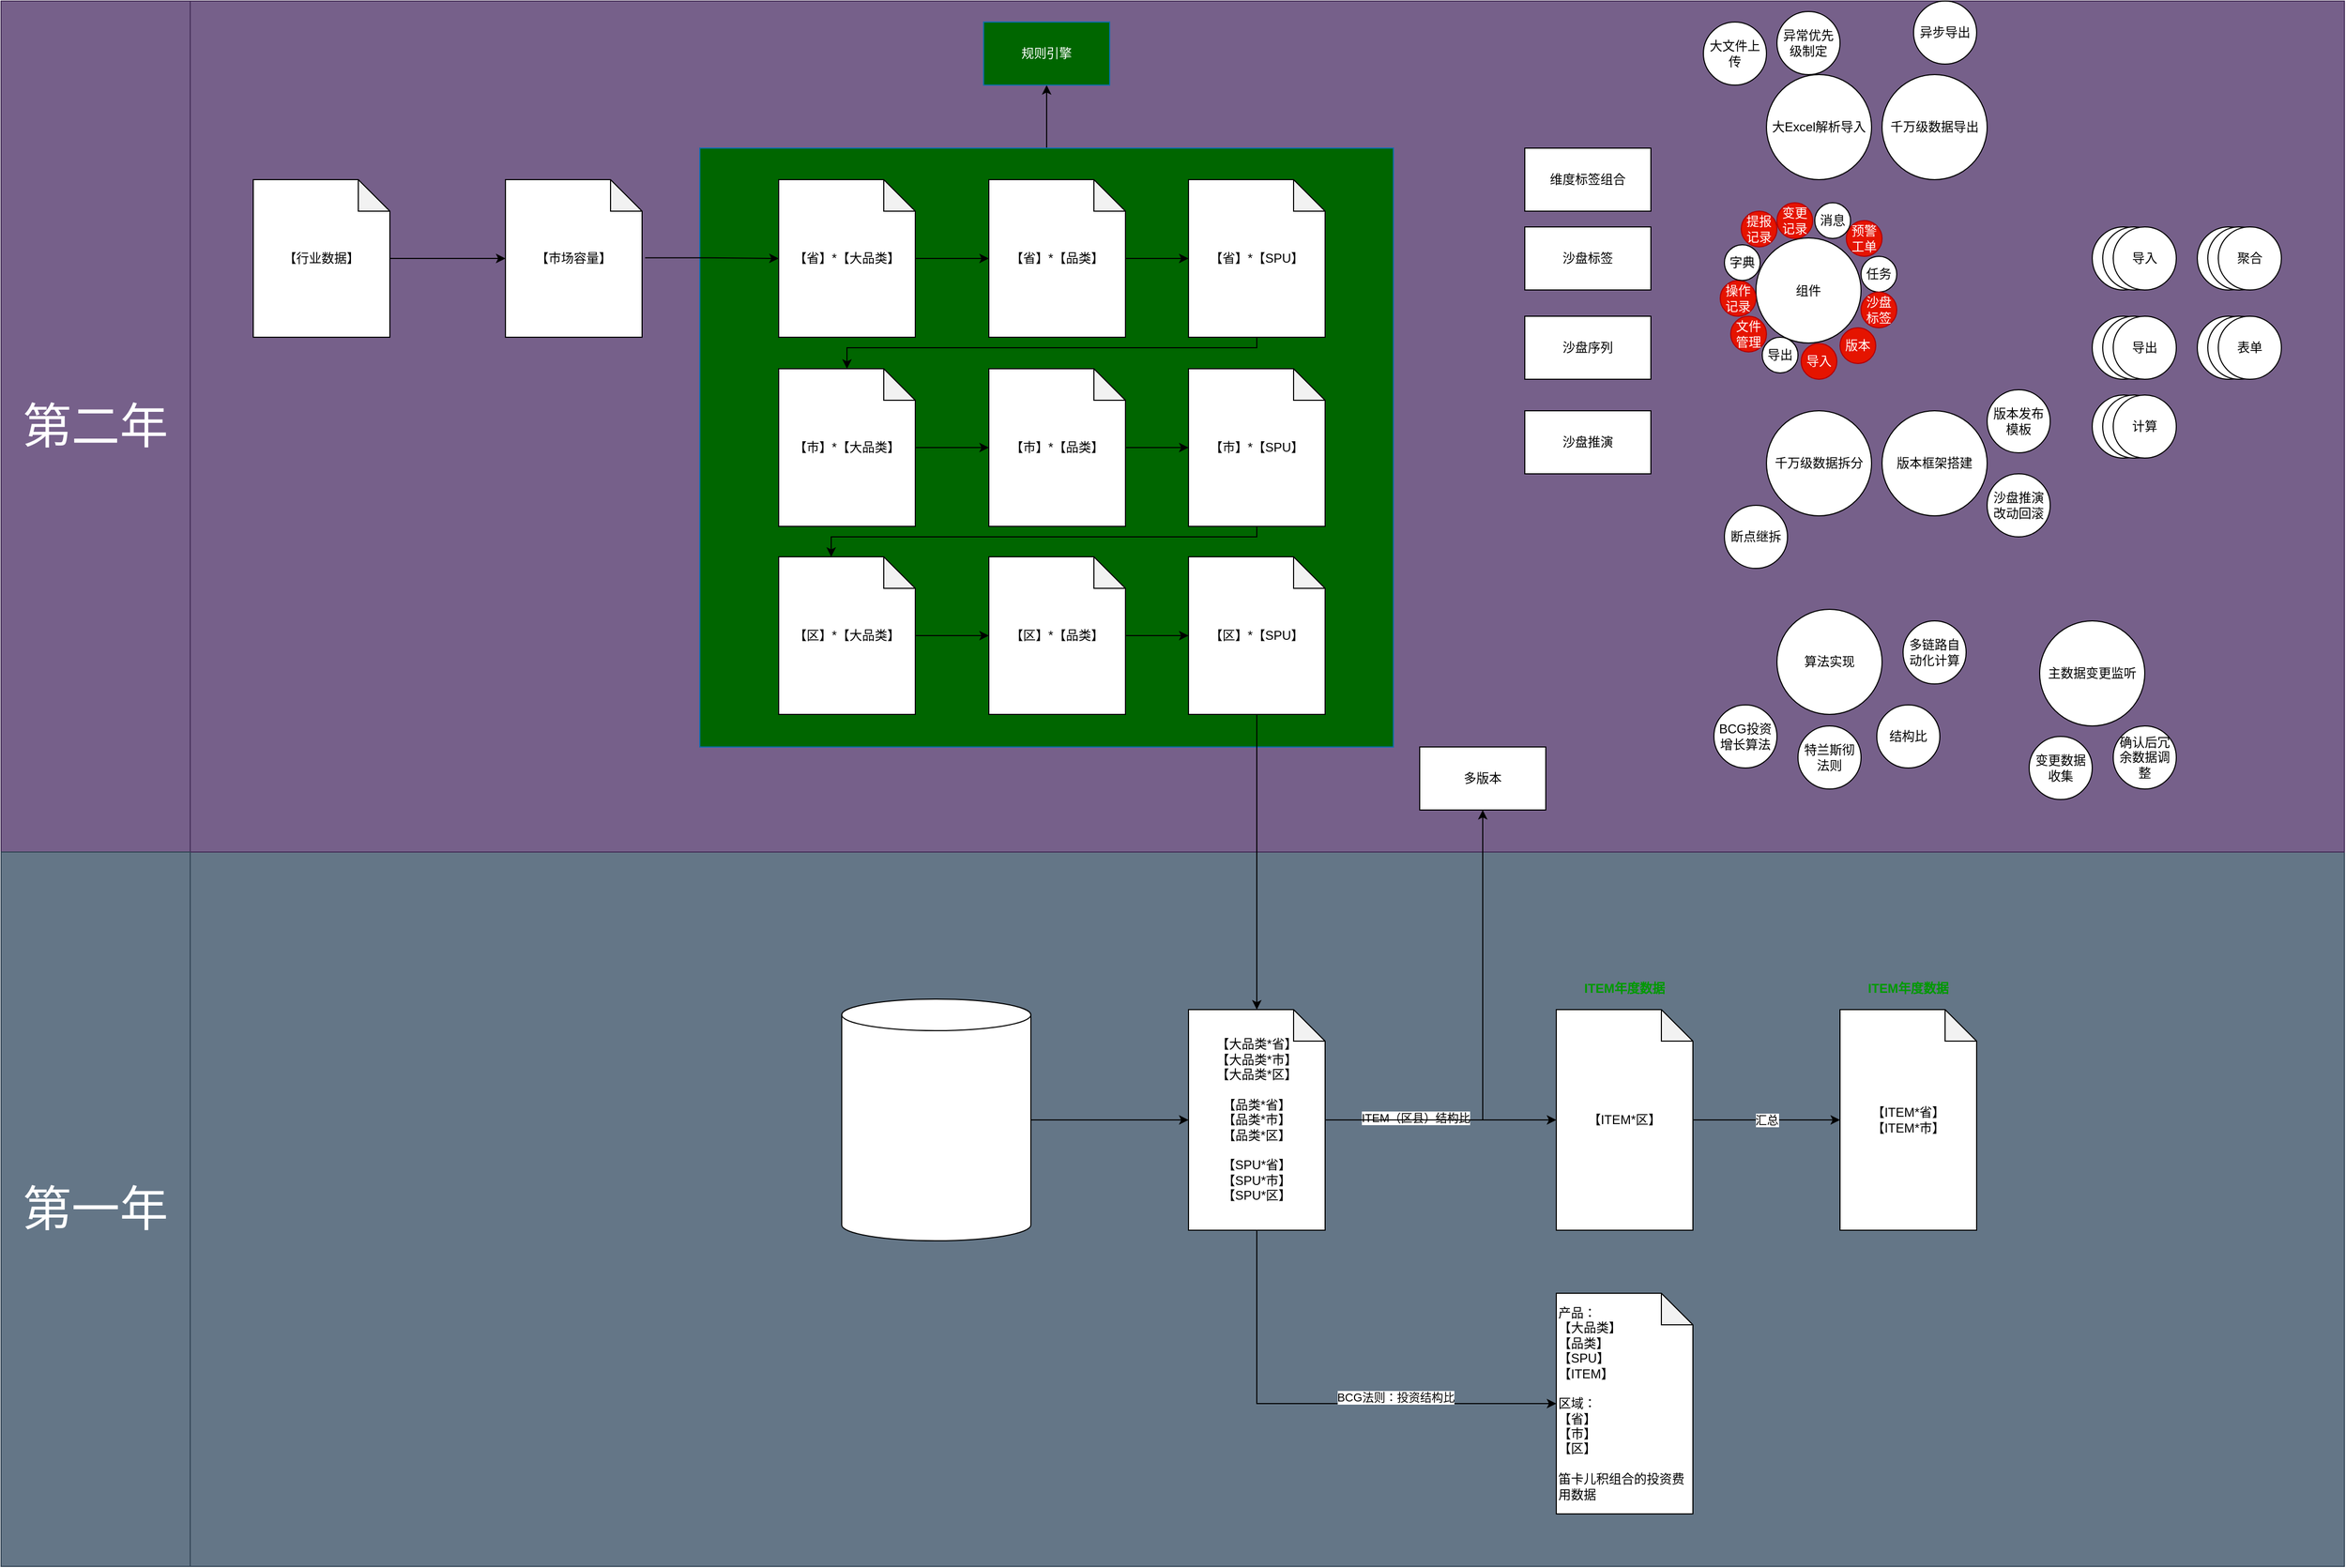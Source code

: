 <mxfile version="21.3.8" type="github">
  <diagram name="第 1 页" id="8OH2w3zE5pinLje4Pi6W">
    <mxGraphModel dx="4802" dy="2849" grid="1" gridSize="10" guides="1" tooltips="1" connect="1" arrows="1" fold="1" page="1" pageScale="1" pageWidth="827" pageHeight="1169" math="0" shadow="0">
      <root>
        <mxCell id="0" />
        <mxCell id="1" parent="0" />
        <mxCell id="eHLW0SlGa90sGgPydKtf-51" value="" style="rounded=0;whiteSpace=wrap;html=1;fillColor=#647687;fontColor=#ffffff;strokeColor=#314354;" vertex="1" parent="1">
          <mxGeometry x="-900" width="2050" height="680" as="geometry" />
        </mxCell>
        <mxCell id="eHLW0SlGa90sGgPydKtf-50" value="" style="rounded=0;whiteSpace=wrap;html=1;fillColor=#76608a;fontColor=#ffffff;strokeColor=#432D57;" vertex="1" parent="1">
          <mxGeometry x="-900" y="-810" width="2050" height="810" as="geometry" />
        </mxCell>
        <mxCell id="eHLW0SlGa90sGgPydKtf-121" value="" style="edgeStyle=orthogonalEdgeStyle;rounded=0;orthogonalLoop=1;jettySize=auto;html=1;" edge="1" parent="1" source="eHLW0SlGa90sGgPydKtf-46" target="eHLW0SlGa90sGgPydKtf-120">
          <mxGeometry relative="1" as="geometry" />
        </mxCell>
        <mxCell id="eHLW0SlGa90sGgPydKtf-46" value="" style="rounded=0;whiteSpace=wrap;html=1;fillColor=#006600;fontColor=#ffffff;strokeColor=#006EAF;" vertex="1" parent="1">
          <mxGeometry x="-415" y="-670" width="660" height="570" as="geometry" />
        </mxCell>
        <mxCell id="eHLW0SlGa90sGgPydKtf-5" value="" style="edgeStyle=orthogonalEdgeStyle;rounded=0;orthogonalLoop=1;jettySize=auto;html=1;" edge="1" parent="1" source="eHLW0SlGa90sGgPydKtf-2" target="eHLW0SlGa90sGgPydKtf-4">
          <mxGeometry relative="1" as="geometry" />
        </mxCell>
        <mxCell id="eHLW0SlGa90sGgPydKtf-7" value="ITEM（区县）结构比" style="edgeLabel;html=1;align=center;verticalAlign=middle;resizable=0;points=[];" vertex="1" connectable="0" parent="eHLW0SlGa90sGgPydKtf-5">
          <mxGeometry x="-0.22" y="2" relative="1" as="geometry">
            <mxPoint as="offset" />
          </mxGeometry>
        </mxCell>
        <mxCell id="eHLW0SlGa90sGgPydKtf-10" style="edgeStyle=orthogonalEdgeStyle;rounded=0;orthogonalLoop=1;jettySize=auto;html=1;exitX=0.5;exitY=1;exitDx=0;exitDy=0;exitPerimeter=0;entryX=0;entryY=0.5;entryDx=0;entryDy=0;entryPerimeter=0;" edge="1" parent="1" source="eHLW0SlGa90sGgPydKtf-2" target="eHLW0SlGa90sGgPydKtf-8">
          <mxGeometry relative="1" as="geometry" />
        </mxCell>
        <mxCell id="eHLW0SlGa90sGgPydKtf-14" value="BCG法则：投资结构比" style="edgeLabel;html=1;align=center;verticalAlign=middle;resizable=0;points=[];" vertex="1" connectable="0" parent="eHLW0SlGa90sGgPydKtf-10">
          <mxGeometry x="0.319" y="6" relative="1" as="geometry">
            <mxPoint as="offset" />
          </mxGeometry>
        </mxCell>
        <mxCell id="eHLW0SlGa90sGgPydKtf-123" value="" style="edgeStyle=orthogonalEdgeStyle;rounded=0;orthogonalLoop=1;jettySize=auto;html=1;" edge="1" parent="1" source="eHLW0SlGa90sGgPydKtf-2" target="eHLW0SlGa90sGgPydKtf-122">
          <mxGeometry relative="1" as="geometry" />
        </mxCell>
        <mxCell id="eHLW0SlGa90sGgPydKtf-2" value="【大品类*省】&lt;br&gt;【大品类*市】&lt;br&gt;【大品类*区】&lt;br&gt;&lt;br&gt;【品类*省】&lt;br&gt;【品类*市】&lt;br&gt;【品类*区】&lt;br&gt;&lt;br&gt;【SPU*省】&lt;br&gt;【SPU*市】&lt;br&gt;【SPU*区】&lt;br&gt;" style="shape=note;whiteSpace=wrap;html=1;backgroundOutline=1;darkOpacity=0.05;" vertex="1" parent="1">
          <mxGeometry x="50" y="150" width="130" height="210" as="geometry" />
        </mxCell>
        <mxCell id="eHLW0SlGa90sGgPydKtf-13" value="汇总" style="edgeStyle=orthogonalEdgeStyle;rounded=0;orthogonalLoop=1;jettySize=auto;html=1;" edge="1" parent="1" source="eHLW0SlGa90sGgPydKtf-4" target="eHLW0SlGa90sGgPydKtf-12">
          <mxGeometry relative="1" as="geometry" />
        </mxCell>
        <mxCell id="eHLW0SlGa90sGgPydKtf-4" value="【ITEM*区】" style="shape=note;whiteSpace=wrap;html=1;backgroundOutline=1;darkOpacity=0.05;" vertex="1" parent="1">
          <mxGeometry x="400" y="150" width="130" height="210" as="geometry" />
        </mxCell>
        <mxCell id="eHLW0SlGa90sGgPydKtf-8" value="产品：&lt;br&gt;【大品类】&lt;br&gt;【品类】&lt;br&gt;【SPU】&lt;br&gt;【ITEM】&lt;br&gt;&lt;br&gt;区域：&lt;br&gt;【省】&lt;br&gt;【市】&lt;br&gt;【区】&lt;br&gt;&lt;br&gt;笛卡儿积组合的投资费用数据" style="shape=note;whiteSpace=wrap;html=1;backgroundOutline=1;darkOpacity=0.05;align=left;" vertex="1" parent="1">
          <mxGeometry x="400" y="420" width="130" height="210" as="geometry" />
        </mxCell>
        <mxCell id="eHLW0SlGa90sGgPydKtf-11" value="ITEM年度数据" style="text;html=1;strokeColor=none;fillColor=none;align=center;verticalAlign=middle;whiteSpace=wrap;rounded=0;fontStyle=1;fontColor=#009900;" vertex="1" parent="1">
          <mxGeometry x="410" y="120" width="110" height="20" as="geometry" />
        </mxCell>
        <mxCell id="eHLW0SlGa90sGgPydKtf-12" value="【ITEM*省】&lt;br&gt;【ITEM*市】" style="shape=note;whiteSpace=wrap;html=1;backgroundOutline=1;darkOpacity=0.05;" vertex="1" parent="1">
          <mxGeometry x="670" y="150" width="130" height="210" as="geometry" />
        </mxCell>
        <mxCell id="eHLW0SlGa90sGgPydKtf-15" value="ITEM年度数据" style="text;html=1;strokeColor=none;fillColor=none;align=center;verticalAlign=middle;whiteSpace=wrap;rounded=0;fontStyle=1;fontColor=#009900;" vertex="1" parent="1">
          <mxGeometry x="680" y="120" width="110" height="20" as="geometry" />
        </mxCell>
        <mxCell id="eHLW0SlGa90sGgPydKtf-19" value="" style="edgeStyle=orthogonalEdgeStyle;rounded=0;orthogonalLoop=1;jettySize=auto;html=1;" edge="1" parent="1" source="eHLW0SlGa90sGgPydKtf-17" target="eHLW0SlGa90sGgPydKtf-18">
          <mxGeometry relative="1" as="geometry" />
        </mxCell>
        <mxCell id="eHLW0SlGa90sGgPydKtf-17" value="【行业数据】" style="shape=note;whiteSpace=wrap;html=1;backgroundOutline=1;darkOpacity=0.05;" vertex="1" parent="1">
          <mxGeometry x="-840" y="-640" width="130" height="150" as="geometry" />
        </mxCell>
        <mxCell id="eHLW0SlGa90sGgPydKtf-37" style="edgeStyle=orthogonalEdgeStyle;rounded=0;orthogonalLoop=1;jettySize=auto;html=1;exitX=1.022;exitY=0.496;exitDx=0;exitDy=0;exitPerimeter=0;entryX=0;entryY=0.5;entryDx=0;entryDy=0;entryPerimeter=0;" edge="1" parent="1" source="eHLW0SlGa90sGgPydKtf-18" target="eHLW0SlGa90sGgPydKtf-22">
          <mxGeometry relative="1" as="geometry" />
        </mxCell>
        <mxCell id="eHLW0SlGa90sGgPydKtf-18" value="【市场容量】" style="shape=note;whiteSpace=wrap;html=1;backgroundOutline=1;darkOpacity=0.05;" vertex="1" parent="1">
          <mxGeometry x="-600" y="-640" width="130" height="150" as="geometry" />
        </mxCell>
        <mxCell id="eHLW0SlGa90sGgPydKtf-38" value="" style="edgeStyle=orthogonalEdgeStyle;rounded=0;orthogonalLoop=1;jettySize=auto;html=1;" edge="1" parent="1" source="eHLW0SlGa90sGgPydKtf-22" target="eHLW0SlGa90sGgPydKtf-23">
          <mxGeometry relative="1" as="geometry" />
        </mxCell>
        <mxCell id="eHLW0SlGa90sGgPydKtf-22" value="【省】*【大品类】" style="shape=note;whiteSpace=wrap;html=1;backgroundOutline=1;darkOpacity=0.05;" vertex="1" parent="1">
          <mxGeometry x="-340" y="-640" width="130" height="150" as="geometry" />
        </mxCell>
        <mxCell id="eHLW0SlGa90sGgPydKtf-39" value="" style="edgeStyle=orthogonalEdgeStyle;rounded=0;orthogonalLoop=1;jettySize=auto;html=1;" edge="1" parent="1" source="eHLW0SlGa90sGgPydKtf-23" target="eHLW0SlGa90sGgPydKtf-24">
          <mxGeometry relative="1" as="geometry" />
        </mxCell>
        <mxCell id="eHLW0SlGa90sGgPydKtf-23" value="【省】*【品类】" style="shape=note;whiteSpace=wrap;html=1;backgroundOutline=1;darkOpacity=0.05;" vertex="1" parent="1">
          <mxGeometry x="-140" y="-640" width="130" height="150" as="geometry" />
        </mxCell>
        <mxCell id="eHLW0SlGa90sGgPydKtf-40" style="edgeStyle=orthogonalEdgeStyle;rounded=0;orthogonalLoop=1;jettySize=auto;html=1;entryX=0.5;entryY=0;entryDx=0;entryDy=0;entryPerimeter=0;" edge="1" parent="1" source="eHLW0SlGa90sGgPydKtf-24" target="eHLW0SlGa90sGgPydKtf-31">
          <mxGeometry relative="1" as="geometry">
            <Array as="points">
              <mxPoint x="115" y="-480" />
              <mxPoint x="-275" y="-480" />
            </Array>
          </mxGeometry>
        </mxCell>
        <mxCell id="eHLW0SlGa90sGgPydKtf-24" value="【省】*【SPU】" style="shape=note;whiteSpace=wrap;html=1;backgroundOutline=1;darkOpacity=0.05;" vertex="1" parent="1">
          <mxGeometry x="50" y="-640" width="130" height="150" as="geometry" />
        </mxCell>
        <mxCell id="eHLW0SlGa90sGgPydKtf-41" value="" style="edgeStyle=orthogonalEdgeStyle;rounded=0;orthogonalLoop=1;jettySize=auto;html=1;" edge="1" parent="1" source="eHLW0SlGa90sGgPydKtf-31" target="eHLW0SlGa90sGgPydKtf-32">
          <mxGeometry relative="1" as="geometry" />
        </mxCell>
        <mxCell id="eHLW0SlGa90sGgPydKtf-31" value="【市】*【大品类】" style="shape=note;whiteSpace=wrap;html=1;backgroundOutline=1;darkOpacity=0.05;" vertex="1" parent="1">
          <mxGeometry x="-340" y="-460" width="130" height="150" as="geometry" />
        </mxCell>
        <mxCell id="eHLW0SlGa90sGgPydKtf-42" value="" style="edgeStyle=orthogonalEdgeStyle;rounded=0;orthogonalLoop=1;jettySize=auto;html=1;" edge="1" parent="1" source="eHLW0SlGa90sGgPydKtf-32" target="eHLW0SlGa90sGgPydKtf-33">
          <mxGeometry relative="1" as="geometry" />
        </mxCell>
        <mxCell id="eHLW0SlGa90sGgPydKtf-32" value="【市】*【品类】" style="shape=note;whiteSpace=wrap;html=1;backgroundOutline=1;darkOpacity=0.05;" vertex="1" parent="1">
          <mxGeometry x="-140" y="-460" width="130" height="150" as="geometry" />
        </mxCell>
        <mxCell id="eHLW0SlGa90sGgPydKtf-43" style="edgeStyle=orthogonalEdgeStyle;rounded=0;orthogonalLoop=1;jettySize=auto;html=1;entryX=0;entryY=0;entryDx=50;entryDy=0;entryPerimeter=0;" edge="1" parent="1" source="eHLW0SlGa90sGgPydKtf-33" target="eHLW0SlGa90sGgPydKtf-34">
          <mxGeometry relative="1" as="geometry">
            <Array as="points">
              <mxPoint x="115" y="-300" />
              <mxPoint x="-290" y="-300" />
            </Array>
          </mxGeometry>
        </mxCell>
        <mxCell id="eHLW0SlGa90sGgPydKtf-33" value="【市】*【SPU】" style="shape=note;whiteSpace=wrap;html=1;backgroundOutline=1;darkOpacity=0.05;" vertex="1" parent="1">
          <mxGeometry x="50" y="-460" width="130" height="150" as="geometry" />
        </mxCell>
        <mxCell id="eHLW0SlGa90sGgPydKtf-44" value="" style="edgeStyle=orthogonalEdgeStyle;rounded=0;orthogonalLoop=1;jettySize=auto;html=1;" edge="1" parent="1" source="eHLW0SlGa90sGgPydKtf-34" target="eHLW0SlGa90sGgPydKtf-35">
          <mxGeometry relative="1" as="geometry" />
        </mxCell>
        <mxCell id="eHLW0SlGa90sGgPydKtf-34" value="【区】*【大品类】" style="shape=note;whiteSpace=wrap;html=1;backgroundOutline=1;darkOpacity=0.05;" vertex="1" parent="1">
          <mxGeometry x="-340" y="-281" width="130" height="150" as="geometry" />
        </mxCell>
        <mxCell id="eHLW0SlGa90sGgPydKtf-45" value="" style="edgeStyle=orthogonalEdgeStyle;rounded=0;orthogonalLoop=1;jettySize=auto;html=1;" edge="1" parent="1" source="eHLW0SlGa90sGgPydKtf-35" target="eHLW0SlGa90sGgPydKtf-36">
          <mxGeometry relative="1" as="geometry" />
        </mxCell>
        <mxCell id="eHLW0SlGa90sGgPydKtf-35" value="【区】*【品类】" style="shape=note;whiteSpace=wrap;html=1;backgroundOutline=1;darkOpacity=0.05;" vertex="1" parent="1">
          <mxGeometry x="-140" y="-281" width="130" height="150" as="geometry" />
        </mxCell>
        <mxCell id="eHLW0SlGa90sGgPydKtf-47" style="edgeStyle=orthogonalEdgeStyle;rounded=0;orthogonalLoop=1;jettySize=auto;html=1;exitX=0.5;exitY=1;exitDx=0;exitDy=0;exitPerimeter=0;" edge="1" parent="1" source="eHLW0SlGa90sGgPydKtf-36" target="eHLW0SlGa90sGgPydKtf-2">
          <mxGeometry relative="1" as="geometry" />
        </mxCell>
        <mxCell id="eHLW0SlGa90sGgPydKtf-36" value="【区】*【SPU】" style="shape=note;whiteSpace=wrap;html=1;backgroundOutline=1;darkOpacity=0.05;" vertex="1" parent="1">
          <mxGeometry x="50" y="-281" width="130" height="150" as="geometry" />
        </mxCell>
        <mxCell id="eHLW0SlGa90sGgPydKtf-49" style="edgeStyle=orthogonalEdgeStyle;rounded=0;orthogonalLoop=1;jettySize=auto;html=1;exitX=1;exitY=0.5;exitDx=0;exitDy=0;exitPerimeter=0;entryX=0;entryY=0.5;entryDx=0;entryDy=0;entryPerimeter=0;" edge="1" parent="1" source="eHLW0SlGa90sGgPydKtf-48" target="eHLW0SlGa90sGgPydKtf-2">
          <mxGeometry relative="1" as="geometry" />
        </mxCell>
        <mxCell id="eHLW0SlGa90sGgPydKtf-48" value="" style="shape=cylinder3;whiteSpace=wrap;html=1;boundedLbl=1;backgroundOutline=1;size=15;" vertex="1" parent="1">
          <mxGeometry x="-280" y="140" width="180" height="230" as="geometry" />
        </mxCell>
        <mxCell id="eHLW0SlGa90sGgPydKtf-52" value="&lt;font style=&quot;font-size: 46px;&quot;&gt;第二年&lt;/font&gt;" style="rounded=0;whiteSpace=wrap;html=1;fillColor=#76608a;fontColor=#ffffff;strokeColor=#432D57;" vertex="1" parent="1">
          <mxGeometry x="-1080" y="-810" width="180" height="810" as="geometry" />
        </mxCell>
        <mxCell id="eHLW0SlGa90sGgPydKtf-53" value="&lt;font style=&quot;font-size: 46px;&quot;&gt;第一年&lt;/font&gt;" style="rounded=0;whiteSpace=wrap;html=1;fillColor=#647687;fontColor=#ffffff;strokeColor=#314354;" vertex="1" parent="1">
          <mxGeometry x="-1080" width="180" height="680" as="geometry" />
        </mxCell>
        <mxCell id="eHLW0SlGa90sGgPydKtf-57" value="维度标签组合" style="rounded=0;whiteSpace=wrap;html=1;" vertex="1" parent="1">
          <mxGeometry x="370" y="-670" width="120" height="60" as="geometry" />
        </mxCell>
        <mxCell id="eHLW0SlGa90sGgPydKtf-58" value="沙盘标签" style="rounded=0;whiteSpace=wrap;html=1;" vertex="1" parent="1">
          <mxGeometry x="370" y="-595" width="120" height="60" as="geometry" />
        </mxCell>
        <mxCell id="eHLW0SlGa90sGgPydKtf-59" value="沙盘序列" style="rounded=0;whiteSpace=wrap;html=1;" vertex="1" parent="1">
          <mxGeometry x="370" y="-510" width="120" height="60" as="geometry" />
        </mxCell>
        <mxCell id="eHLW0SlGa90sGgPydKtf-60" value="沙盘推演" style="rounded=0;whiteSpace=wrap;html=1;" vertex="1" parent="1">
          <mxGeometry x="370" y="-420" width="120" height="60" as="geometry" />
        </mxCell>
        <mxCell id="eHLW0SlGa90sGgPydKtf-61" value="大Excel解析导入" style="ellipse;whiteSpace=wrap;html=1;aspect=fixed;" vertex="1" parent="1">
          <mxGeometry x="600" y="-740" width="100" height="100" as="geometry" />
        </mxCell>
        <mxCell id="eHLW0SlGa90sGgPydKtf-64" value="千万级数据拆分" style="ellipse;whiteSpace=wrap;html=1;aspect=fixed;" vertex="1" parent="1">
          <mxGeometry x="600" y="-420" width="100" height="100" as="geometry" />
        </mxCell>
        <mxCell id="eHLW0SlGa90sGgPydKtf-66" value="千万级数据导出" style="ellipse;whiteSpace=wrap;html=1;aspect=fixed;" vertex="1" parent="1">
          <mxGeometry x="710" y="-740" width="100" height="100" as="geometry" />
        </mxCell>
        <mxCell id="eHLW0SlGa90sGgPydKtf-68" value="预警工单" style="ellipse;whiteSpace=wrap;html=1;aspect=fixed;fillColor=#e51400;fontColor=#ffffff;strokeColor=#B20000;" vertex="1" parent="1">
          <mxGeometry x="676" y="-601" width="34" height="34" as="geometry" />
        </mxCell>
        <mxCell id="eHLW0SlGa90sGgPydKtf-69" value="大文件上传" style="ellipse;whiteSpace=wrap;html=1;aspect=fixed;" vertex="1" parent="1">
          <mxGeometry x="540" y="-790" width="60" height="60" as="geometry" />
        </mxCell>
        <mxCell id="eHLW0SlGa90sGgPydKtf-70" value="断点继拆" style="ellipse;whiteSpace=wrap;html=1;aspect=fixed;" vertex="1" parent="1">
          <mxGeometry x="560" y="-330" width="60" height="60" as="geometry" />
        </mxCell>
        <mxCell id="eHLW0SlGa90sGgPydKtf-71" value="版本框架搭建" style="ellipse;whiteSpace=wrap;html=1;aspect=fixed;" vertex="1" parent="1">
          <mxGeometry x="710" y="-420" width="100" height="100" as="geometry" />
        </mxCell>
        <mxCell id="eHLW0SlGa90sGgPydKtf-72" value="算法实现" style="ellipse;whiteSpace=wrap;html=1;aspect=fixed;" vertex="1" parent="1">
          <mxGeometry x="610" y="-231" width="100" height="100" as="geometry" />
        </mxCell>
        <mxCell id="eHLW0SlGa90sGgPydKtf-73" value="BCG投资增长算法" style="ellipse;whiteSpace=wrap;html=1;aspect=fixed;" vertex="1" parent="1">
          <mxGeometry x="550" y="-140" width="60" height="60" as="geometry" />
        </mxCell>
        <mxCell id="eHLW0SlGa90sGgPydKtf-74" value="特兰斯彻法则" style="ellipse;whiteSpace=wrap;html=1;aspect=fixed;" vertex="1" parent="1">
          <mxGeometry x="630" y="-120" width="60" height="60" as="geometry" />
        </mxCell>
        <mxCell id="eHLW0SlGa90sGgPydKtf-75" value="结构比" style="ellipse;whiteSpace=wrap;html=1;aspect=fixed;" vertex="1" parent="1">
          <mxGeometry x="705" y="-140" width="60" height="60" as="geometry" />
        </mxCell>
        <mxCell id="eHLW0SlGa90sGgPydKtf-76" value="多链路自动化计算" style="ellipse;whiteSpace=wrap;html=1;aspect=fixed;" vertex="1" parent="1">
          <mxGeometry x="730" y="-220" width="60" height="60" as="geometry" />
        </mxCell>
        <mxCell id="eHLW0SlGa90sGgPydKtf-77" value="版本发布模板" style="ellipse;whiteSpace=wrap;html=1;aspect=fixed;" vertex="1" parent="1">
          <mxGeometry x="810" y="-440" width="60" height="60" as="geometry" />
        </mxCell>
        <mxCell id="eHLW0SlGa90sGgPydKtf-78" value="异步导出" style="ellipse;whiteSpace=wrap;html=1;aspect=fixed;" vertex="1" parent="1">
          <mxGeometry x="740" y="-810" width="60" height="60" as="geometry" />
        </mxCell>
        <mxCell id="eHLW0SlGa90sGgPydKtf-80" value="异常优先级制定" style="ellipse;whiteSpace=wrap;html=1;aspect=fixed;" vertex="1" parent="1">
          <mxGeometry x="610" y="-800" width="60" height="60" as="geometry" />
        </mxCell>
        <mxCell id="eHLW0SlGa90sGgPydKtf-81" value="主数据变更监听" style="ellipse;whiteSpace=wrap;html=1;aspect=fixed;" vertex="1" parent="1">
          <mxGeometry x="860" y="-220" width="100" height="100" as="geometry" />
        </mxCell>
        <mxCell id="eHLW0SlGa90sGgPydKtf-82" value="变更数据收集" style="ellipse;whiteSpace=wrap;html=1;aspect=fixed;" vertex="1" parent="1">
          <mxGeometry x="850" y="-110" width="60" height="60" as="geometry" />
        </mxCell>
        <mxCell id="eHLW0SlGa90sGgPydKtf-83" value="确认后冗余数据调整" style="ellipse;whiteSpace=wrap;html=1;aspect=fixed;" vertex="1" parent="1">
          <mxGeometry x="930" y="-120" width="60" height="60" as="geometry" />
        </mxCell>
        <mxCell id="eHLW0SlGa90sGgPydKtf-84" value="沙盘推演&lt;br&gt;改动回滚" style="ellipse;whiteSpace=wrap;html=1;aspect=fixed;" vertex="1" parent="1">
          <mxGeometry x="810" y="-360" width="60" height="60" as="geometry" />
        </mxCell>
        <mxCell id="eHLW0SlGa90sGgPydKtf-87" value="导入" style="ellipse;whiteSpace=wrap;html=1;aspect=fixed;" vertex="1" parent="1">
          <mxGeometry x="910" y="-595" width="60" height="60" as="geometry" />
        </mxCell>
        <mxCell id="eHLW0SlGa90sGgPydKtf-88" value="导入" style="ellipse;whiteSpace=wrap;html=1;aspect=fixed;" vertex="1" parent="1">
          <mxGeometry x="920" y="-595" width="60" height="60" as="geometry" />
        </mxCell>
        <mxCell id="eHLW0SlGa90sGgPydKtf-89" value="导入" style="ellipse;whiteSpace=wrap;html=1;aspect=fixed;" vertex="1" parent="1">
          <mxGeometry x="930" y="-595" width="60" height="60" as="geometry" />
        </mxCell>
        <mxCell id="eHLW0SlGa90sGgPydKtf-90" value="导入" style="ellipse;whiteSpace=wrap;html=1;aspect=fixed;" vertex="1" parent="1">
          <mxGeometry x="910" y="-510" width="60" height="60" as="geometry" />
        </mxCell>
        <mxCell id="eHLW0SlGa90sGgPydKtf-91" value="导入" style="ellipse;whiteSpace=wrap;html=1;aspect=fixed;" vertex="1" parent="1">
          <mxGeometry x="920" y="-510" width="60" height="60" as="geometry" />
        </mxCell>
        <mxCell id="eHLW0SlGa90sGgPydKtf-92" value="导出" style="ellipse;whiteSpace=wrap;html=1;aspect=fixed;" vertex="1" parent="1">
          <mxGeometry x="930" y="-510" width="60" height="60" as="geometry" />
        </mxCell>
        <mxCell id="eHLW0SlGa90sGgPydKtf-93" value="导入" style="ellipse;whiteSpace=wrap;html=1;aspect=fixed;" vertex="1" parent="1">
          <mxGeometry x="1010" y="-595" width="60" height="60" as="geometry" />
        </mxCell>
        <mxCell id="eHLW0SlGa90sGgPydKtf-94" value="导入" style="ellipse;whiteSpace=wrap;html=1;aspect=fixed;" vertex="1" parent="1">
          <mxGeometry x="1020" y="-595" width="60" height="60" as="geometry" />
        </mxCell>
        <mxCell id="eHLW0SlGa90sGgPydKtf-95" value="聚合" style="ellipse;whiteSpace=wrap;html=1;aspect=fixed;" vertex="1" parent="1">
          <mxGeometry x="1030" y="-595" width="60" height="60" as="geometry" />
        </mxCell>
        <mxCell id="eHLW0SlGa90sGgPydKtf-96" value="导入" style="ellipse;whiteSpace=wrap;html=1;aspect=fixed;" vertex="1" parent="1">
          <mxGeometry x="1010" y="-510" width="60" height="60" as="geometry" />
        </mxCell>
        <mxCell id="eHLW0SlGa90sGgPydKtf-97" value="导入" style="ellipse;whiteSpace=wrap;html=1;aspect=fixed;" vertex="1" parent="1">
          <mxGeometry x="1020" y="-510" width="60" height="60" as="geometry" />
        </mxCell>
        <mxCell id="eHLW0SlGa90sGgPydKtf-98" value="表单" style="ellipse;whiteSpace=wrap;html=1;aspect=fixed;" vertex="1" parent="1">
          <mxGeometry x="1030" y="-510" width="60" height="60" as="geometry" />
        </mxCell>
        <mxCell id="eHLW0SlGa90sGgPydKtf-99" value="组件" style="ellipse;whiteSpace=wrap;html=1;aspect=fixed;" vertex="1" parent="1">
          <mxGeometry x="590" y="-584.5" width="100" height="100" as="geometry" />
        </mxCell>
        <mxCell id="eHLW0SlGa90sGgPydKtf-100" value="任务" style="ellipse;whiteSpace=wrap;html=1;aspect=fixed;" vertex="1" parent="1">
          <mxGeometry x="690" y="-567" width="34" height="34" as="geometry" />
        </mxCell>
        <mxCell id="eHLW0SlGa90sGgPydKtf-101" value="沙盘标签" style="ellipse;whiteSpace=wrap;html=1;aspect=fixed;fillColor=#e51400;fontColor=#ffffff;strokeColor=#B20000;" vertex="1" parent="1">
          <mxGeometry x="690" y="-533" width="34" height="34" as="geometry" />
        </mxCell>
        <mxCell id="eHLW0SlGa90sGgPydKtf-102" value="版本" style="ellipse;whiteSpace=wrap;html=1;aspect=fixed;fillColor=#e51400;fontColor=#ffffff;strokeColor=#B20000;" vertex="1" parent="1">
          <mxGeometry x="670" y="-499" width="34" height="34" as="geometry" />
        </mxCell>
        <mxCell id="eHLW0SlGa90sGgPydKtf-103" value="导入" style="ellipse;whiteSpace=wrap;html=1;aspect=fixed;fillColor=#e51400;fontColor=#ffffff;strokeColor=#B20000;" vertex="1" parent="1">
          <mxGeometry x="633" y="-484" width="34" height="34" as="geometry" />
        </mxCell>
        <mxCell id="eHLW0SlGa90sGgPydKtf-104" value="导出" style="ellipse;whiteSpace=wrap;html=1;aspect=fixed;" vertex="1" parent="1">
          <mxGeometry x="596" y="-490" width="34" height="34" as="geometry" />
        </mxCell>
        <mxCell id="eHLW0SlGa90sGgPydKtf-106" value="文件管理" style="ellipse;whiteSpace=wrap;html=1;aspect=fixed;fillColor=#e51400;fontColor=#ffffff;strokeColor=#B20000;" vertex="1" parent="1">
          <mxGeometry x="566" y="-510" width="34" height="34" as="geometry" />
        </mxCell>
        <mxCell id="eHLW0SlGa90sGgPydKtf-107" value="操作记录" style="ellipse;whiteSpace=wrap;html=1;aspect=fixed;fillColor=#e51400;fontColor=#ffffff;strokeColor=#B20000;" vertex="1" parent="1">
          <mxGeometry x="556" y="-544" width="34" height="34" as="geometry" />
        </mxCell>
        <mxCell id="eHLW0SlGa90sGgPydKtf-109" value="字典" style="ellipse;whiteSpace=wrap;html=1;aspect=fixed;" vertex="1" parent="1">
          <mxGeometry x="560" y="-578" width="34" height="34" as="geometry" />
        </mxCell>
        <mxCell id="eHLW0SlGa90sGgPydKtf-111" value="提报记录" style="ellipse;whiteSpace=wrap;html=1;aspect=fixed;fillColor=#e51400;fontColor=#ffffff;strokeColor=#B20000;" vertex="1" parent="1">
          <mxGeometry x="576" y="-610" width="34" height="34" as="geometry" />
        </mxCell>
        <mxCell id="eHLW0SlGa90sGgPydKtf-112" value="变更记录" style="ellipse;whiteSpace=wrap;html=1;aspect=fixed;fillColor=#e51400;fontColor=#ffffff;strokeColor=#B20000;" vertex="1" parent="1">
          <mxGeometry x="610" y="-618" width="34" height="34" as="geometry" />
        </mxCell>
        <mxCell id="eHLW0SlGa90sGgPydKtf-113" value="消息" style="ellipse;whiteSpace=wrap;html=1;aspect=fixed;" vertex="1" parent="1">
          <mxGeometry x="646" y="-618" width="34" height="34" as="geometry" />
        </mxCell>
        <mxCell id="eHLW0SlGa90sGgPydKtf-117" value="导入" style="ellipse;whiteSpace=wrap;html=1;aspect=fixed;" vertex="1" parent="1">
          <mxGeometry x="910" y="-435" width="60" height="60" as="geometry" />
        </mxCell>
        <mxCell id="eHLW0SlGa90sGgPydKtf-118" value="导入" style="ellipse;whiteSpace=wrap;html=1;aspect=fixed;" vertex="1" parent="1">
          <mxGeometry x="920" y="-435" width="60" height="60" as="geometry" />
        </mxCell>
        <mxCell id="eHLW0SlGa90sGgPydKtf-119" value="计算" style="ellipse;whiteSpace=wrap;html=1;aspect=fixed;" vertex="1" parent="1">
          <mxGeometry x="930" y="-435" width="60" height="60" as="geometry" />
        </mxCell>
        <mxCell id="eHLW0SlGa90sGgPydKtf-120" value="规则引擎" style="whiteSpace=wrap;html=1;fillColor=#006600;strokeColor=#006EAF;fontColor=#ffffff;rounded=0;" vertex="1" parent="1">
          <mxGeometry x="-145" y="-790" width="120" height="60" as="geometry" />
        </mxCell>
        <mxCell id="eHLW0SlGa90sGgPydKtf-122" value="多版本" style="whiteSpace=wrap;html=1;" vertex="1" parent="1">
          <mxGeometry x="270" y="-100" width="120" height="60" as="geometry" />
        </mxCell>
      </root>
    </mxGraphModel>
  </diagram>
</mxfile>

